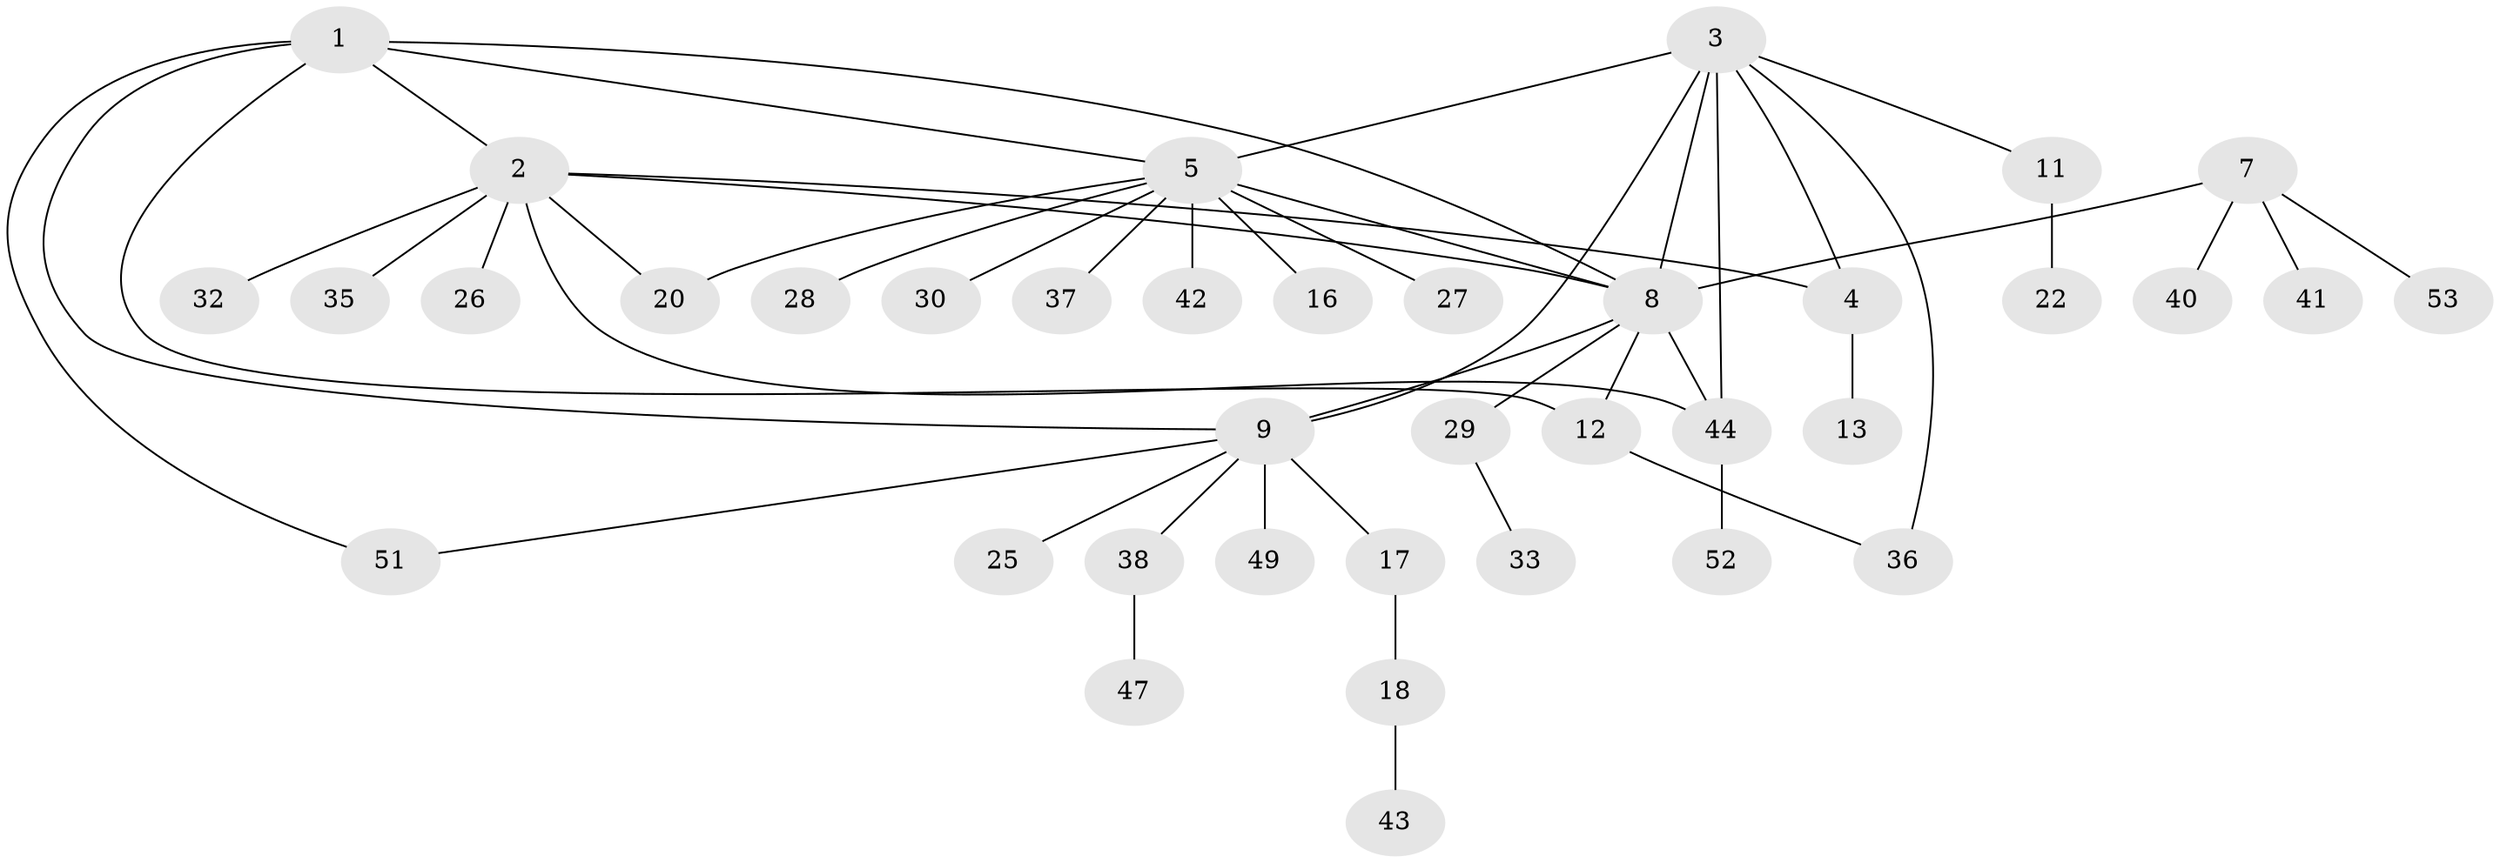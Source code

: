 // Generated by graph-tools (version 1.1) at 2025/24/03/03/25 07:24:17]
// undirected, 38 vertices, 49 edges
graph export_dot {
graph [start="1"]
  node [color=gray90,style=filled];
  1 [super="+34"];
  2 [super="+21"];
  3 [super="+14"];
  4 [super="+19"];
  5 [super="+6"];
  7 [super="+45"];
  8 [super="+10"];
  9 [super="+15"];
  11;
  12 [super="+24"];
  13;
  16;
  17 [super="+31"];
  18 [super="+23"];
  20 [super="+39"];
  22;
  25;
  26 [super="+48"];
  27;
  28;
  29;
  30;
  32;
  33;
  35;
  36;
  37;
  38 [super="+46"];
  40;
  41;
  42;
  43;
  44 [super="+50"];
  47;
  49;
  51;
  52;
  53;
  1 -- 2;
  1 -- 5;
  1 -- 8;
  1 -- 9;
  1 -- 12;
  1 -- 51;
  2 -- 4;
  2 -- 44;
  2 -- 20;
  2 -- 32;
  2 -- 35;
  2 -- 8;
  2 -- 26;
  3 -- 4;
  3 -- 5;
  3 -- 8;
  3 -- 9 [weight=2];
  3 -- 11;
  3 -- 36;
  3 -- 44;
  4 -- 13;
  5 -- 27;
  5 -- 37;
  5 -- 8 [weight=2];
  5 -- 42;
  5 -- 16;
  5 -- 20;
  5 -- 28;
  5 -- 30;
  7 -- 8;
  7 -- 40;
  7 -- 41;
  7 -- 53;
  8 -- 29;
  8 -- 9;
  8 -- 12;
  8 -- 44;
  9 -- 25;
  9 -- 38;
  9 -- 49;
  9 -- 51;
  9 -- 17;
  11 -- 22;
  12 -- 36;
  17 -- 18;
  18 -- 43;
  29 -- 33;
  38 -- 47;
  44 -- 52;
}
